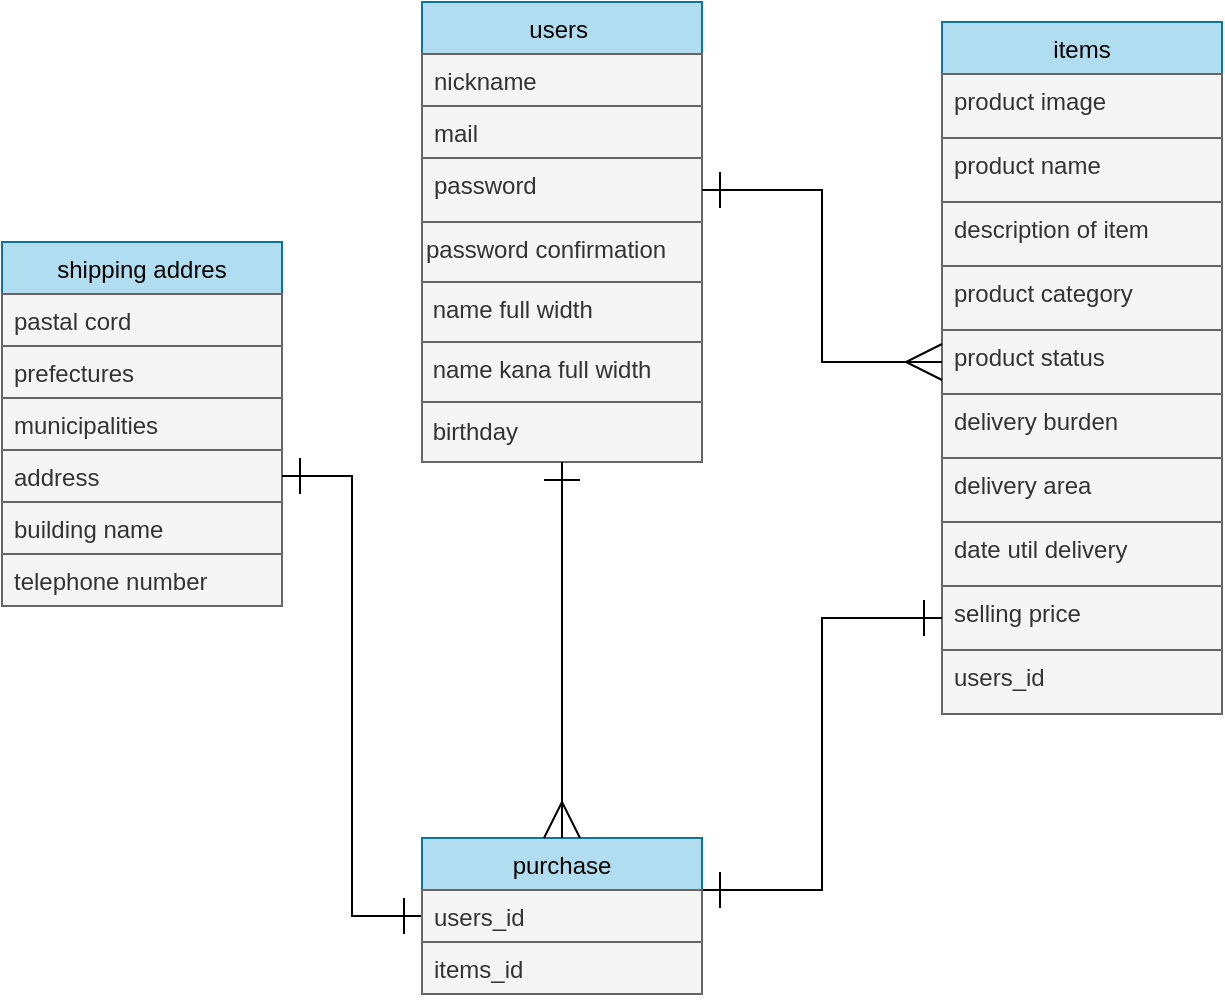 <mxfile>
    <diagram id="S7dG7ZVKHxRvgJCXx-Tz" name="ページ1">
        <mxGraphModel dx="717" dy="709" grid="1" gridSize="10" guides="1" tooltips="1" connect="1" arrows="1" fold="1" page="1" pageScale="1" pageWidth="827" pageHeight="1169" math="0" shadow="0">
            <root>
                <mxCell id="0"/>
                <mxCell id="1" parent="0"/>
                <mxCell id="2" value="users " style="swimlane;fontStyle=0;childLayout=stackLayout;horizontal=1;startSize=26;horizontalStack=0;resizeParent=1;resizeParentMax=0;resizeLast=0;collapsible=1;marginBottom=0;labelBackgroundColor=none;fillColor=#b1ddf0;strokeColor=#10739e;fontColor=#000000;" parent="1" vertex="1">
                    <mxGeometry x="260" y="150" width="140" height="110" as="geometry"/>
                </mxCell>
                <mxCell id="3" value="nickname" style="text;align=left;verticalAlign=top;spacingLeft=4;spacingRight=4;overflow=hidden;rotatable=0;points=[[0,0.5],[1,0.5]];portConstraint=eastwest;strokeColor=#666666;fillColor=#f5f5f5;fontColor=#333333;" parent="2" vertex="1">
                    <mxGeometry y="26" width="140" height="26" as="geometry"/>
                </mxCell>
                <mxCell id="4" value="mail" style="text;align=left;verticalAlign=top;spacingLeft=4;spacingRight=4;overflow=hidden;rotatable=0;points=[[0,0.5],[1,0.5]];portConstraint=eastwest;strokeColor=#666666;fillColor=#f5f5f5;fontColor=#333333;" parent="2" vertex="1">
                    <mxGeometry y="52" width="140" height="26" as="geometry"/>
                </mxCell>
                <mxCell id="5" value="password&#10;" style="text;strokeColor=#666666;align=left;verticalAlign=top;spacingLeft=4;spacingRight=4;overflow=hidden;rotatable=0;points=[[0,0.5],[1,0.5]];portConstraint=eastwest;fillColor=#f5f5f5;fontColor=#333333;" parent="2" vertex="1">
                    <mxGeometry y="78" width="140" height="32" as="geometry"/>
                </mxCell>
                <mxCell id="14" value="password confirmation" style="whiteSpace=wrap;html=1;strokeColor=#666666;align=left;verticalAlign=top;fillColor=#f5f5f5;fontColor=#333333;" parent="1" vertex="1">
                    <mxGeometry x="260" y="260" width="140" height="30" as="geometry"/>
                </mxCell>
                <mxCell id="15" value="&lt;div&gt;&lt;span&gt;&amp;nbsp;birthday&lt;/span&gt;&lt;/div&gt;" style="whiteSpace=wrap;html=1;strokeColor=#666666;align=left;fillColor=#f5f5f5;fontColor=#333333;" parent="1" vertex="1">
                    <mxGeometry x="260" y="350" width="140" height="30" as="geometry"/>
                </mxCell>
                <mxCell id="21" value="shipping addres" style="swimlane;fontStyle=0;childLayout=stackLayout;horizontal=1;startSize=26;horizontalStack=0;resizeParent=1;resizeParentMax=0;resizeLast=0;collapsible=1;marginBottom=0;labelBackgroundColor=none;fillColor=#b1ddf0;strokeColor=#10739e;fontColor=#000000;" parent="1" vertex="1">
                    <mxGeometry x="50" y="270" width="140" height="78" as="geometry"/>
                </mxCell>
                <mxCell id="22" value="pastal cord" style="text;align=left;verticalAlign=top;spacingLeft=4;spacingRight=4;overflow=hidden;rotatable=0;points=[[0,0.5],[1,0.5]];portConstraint=eastwest;strokeColor=#666666;fillColor=#f5f5f5;fontColor=#333333;" parent="21" vertex="1">
                    <mxGeometry y="26" width="140" height="26" as="geometry"/>
                </mxCell>
                <mxCell id="23" value="prefectures" style="text;align=left;verticalAlign=top;spacingLeft=4;spacingRight=4;overflow=hidden;rotatable=0;points=[[0,0.5],[1,0.5]];portConstraint=eastwest;strokeColor=#666666;fillColor=#f5f5f5;fontColor=#333333;" parent="21" vertex="1">
                    <mxGeometry y="52" width="140" height="26" as="geometry"/>
                </mxCell>
                <mxCell id="25" value="items" style="swimlane;fontStyle=0;childLayout=stackLayout;horizontal=1;startSize=26;horizontalStack=0;resizeParent=1;resizeParentMax=0;resizeLast=0;collapsible=1;marginBottom=0;labelBackgroundColor=none;fillColor=#b1ddf0;strokeColor=#10739e;fontColor=#000000;" parent="1" vertex="1">
                    <mxGeometry x="520" y="160" width="140" height="58" as="geometry"/>
                </mxCell>
                <mxCell id="29" value="product image" style="text;strokeColor=#666666;align=left;verticalAlign=top;spacingLeft=4;spacingRight=4;overflow=hidden;rotatable=0;points=[[0,0.5],[1,0.5]];portConstraint=eastwest;fillColor=#f5f5f5;fontColor=#333333;" parent="25" vertex="1">
                    <mxGeometry y="26" width="140" height="32" as="geometry"/>
                </mxCell>
                <mxCell id="28" value="product name" style="text;strokeColor=#666666;align=left;verticalAlign=top;spacingLeft=4;spacingRight=4;overflow=hidden;rotatable=0;points=[[0,0.5],[1,0.5]];portConstraint=eastwest;fillColor=#f5f5f5;fontColor=#333333;" parent="1" vertex="1">
                    <mxGeometry x="520" y="218" width="140" height="32" as="geometry"/>
                </mxCell>
                <mxCell id="30" value="description of item" style="text;strokeColor=#666666;align=left;verticalAlign=top;spacingLeft=4;spacingRight=4;overflow=hidden;rotatable=0;points=[[0,0.5],[1,0.5]];portConstraint=eastwest;fillColor=#f5f5f5;fontColor=#333333;" parent="1" vertex="1">
                    <mxGeometry x="520" y="250" width="140" height="32" as="geometry"/>
                </mxCell>
                <mxCell id="31" value="product category" style="text;strokeColor=#666666;align=left;verticalAlign=top;spacingLeft=4;spacingRight=4;overflow=hidden;rotatable=0;points=[[0,0.5],[1,0.5]];portConstraint=eastwest;fillColor=#f5f5f5;fontColor=#333333;" parent="1" vertex="1">
                    <mxGeometry x="520" y="282" width="140" height="32" as="geometry"/>
                </mxCell>
                <mxCell id="32" value="product status" style="text;strokeColor=#666666;align=left;verticalAlign=top;spacingLeft=4;spacingRight=4;overflow=hidden;rotatable=0;points=[[0,0.5],[1,0.5]];portConstraint=eastwest;fillColor=#f5f5f5;fontColor=#333333;" parent="1" vertex="1">
                    <mxGeometry x="520" y="314" width="140" height="32" as="geometry"/>
                </mxCell>
                <mxCell id="33" value="delivery burden" style="text;strokeColor=#666666;align=left;verticalAlign=top;spacingLeft=4;spacingRight=4;overflow=hidden;rotatable=0;points=[[0,0.5],[1,0.5]];portConstraint=eastwest;fillColor=#f5f5f5;fontColor=#333333;" parent="1" vertex="1">
                    <mxGeometry x="520" y="346" width="140" height="32" as="geometry"/>
                </mxCell>
                <mxCell id="34" value="delivery area" style="text;strokeColor=#666666;align=left;verticalAlign=top;spacingLeft=4;spacingRight=4;overflow=hidden;rotatable=0;points=[[0,0.5],[1,0.5]];portConstraint=eastwest;fillColor=#f5f5f5;fontColor=#333333;" parent="1" vertex="1">
                    <mxGeometry x="520" y="378" width="140" height="32" as="geometry"/>
                </mxCell>
                <mxCell id="35" value="date util delivery" style="text;strokeColor=#666666;align=left;verticalAlign=top;spacingLeft=4;spacingRight=4;overflow=hidden;rotatable=0;points=[[0,0.5],[1,0.5]];portConstraint=eastwest;fillColor=#f5f5f5;fontColor=#333333;" parent="1" vertex="1">
                    <mxGeometry x="520" y="410" width="140" height="32" as="geometry"/>
                </mxCell>
                <mxCell id="36" value="selling price" style="text;strokeColor=#666666;align=left;verticalAlign=top;spacingLeft=4;spacingRight=4;overflow=hidden;rotatable=0;points=[[0,0.5],[1,0.5]];portConstraint=eastwest;fillColor=#f5f5f5;fontColor=#333333;" parent="1" vertex="1">
                    <mxGeometry x="520" y="442" width="140" height="32" as="geometry"/>
                </mxCell>
                <mxCell id="49" style="edgeStyle=orthogonalEdgeStyle;rounded=0;orthogonalLoop=1;jettySize=auto;html=1;exitX=1;exitY=0.5;exitDx=0;exitDy=0;entryX=0;entryY=0.5;entryDx=0;entryDy=0;fontColor=#000000;strokeColor=none;" parent="1" source="40" target="36" edge="1">
                    <mxGeometry relative="1" as="geometry">
                        <Array as="points">
                            <mxPoint x="490" y="458"/>
                            <mxPoint x="490" y="458"/>
                        </Array>
                    </mxGeometry>
                </mxCell>
                <mxCell id="64" style="edgeStyle=orthogonalEdgeStyle;rounded=0;orthogonalLoop=1;jettySize=auto;html=1;exitX=1;exitY=0.5;exitDx=0;exitDy=0;entryX=0;entryY=0.5;entryDx=0;entryDy=0;fontColor=#000000;startArrow=ERone;startFill=0;endArrow=ERone;endFill=0;startSize=16;endSize=16;targetPerimeterSpacing=0;" parent="1" source="40" target="36" edge="1">
                    <mxGeometry relative="1" as="geometry"/>
                </mxCell>
                <mxCell id="40" value="purchase" style="swimlane;fontStyle=0;childLayout=stackLayout;horizontal=1;startSize=26;horizontalStack=0;resizeParent=1;resizeParentMax=0;resizeLast=0;collapsible=1;marginBottom=0;labelBackgroundColor=none;fillColor=#b1ddf0;strokeColor=#10739e;fontColor=#000000;" parent="1" vertex="1">
                    <mxGeometry x="260" y="568" width="140" height="52" as="geometry"/>
                </mxCell>
                <mxCell id="43" value="municipalities" style="text;align=left;verticalAlign=top;spacingLeft=4;spacingRight=4;overflow=hidden;rotatable=0;points=[[0,0.5],[1,0.5]];portConstraint=eastwest;strokeColor=#666666;fillColor=#f5f5f5;fontColor=#333333;" parent="1" vertex="1">
                    <mxGeometry x="50" y="348" width="140" height="26" as="geometry"/>
                </mxCell>
                <mxCell id="44" value="address" style="text;align=left;verticalAlign=top;spacingLeft=4;spacingRight=4;overflow=hidden;rotatable=0;points=[[0,0.5],[1,0.5]];portConstraint=eastwest;strokeColor=#666666;fillColor=#f5f5f5;fontColor=#333333;" parent="1" vertex="1">
                    <mxGeometry x="50" y="374" width="140" height="26" as="geometry"/>
                </mxCell>
                <mxCell id="46" value="building name" style="text;align=left;verticalAlign=top;spacingLeft=4;spacingRight=4;overflow=hidden;rotatable=0;points=[[0,0.5],[1,0.5]];portConstraint=eastwest;strokeColor=#666666;fillColor=#f5f5f5;fontColor=#333333;" parent="1" vertex="1">
                    <mxGeometry x="50" y="400" width="140" height="26" as="geometry"/>
                </mxCell>
                <mxCell id="47" value="telephone number" style="text;align=left;verticalAlign=top;spacingLeft=4;spacingRight=4;overflow=hidden;rotatable=0;points=[[0,0.5],[1,0.5]];portConstraint=eastwest;strokeColor=#666666;fillColor=#f5f5f5;fontColor=#333333;" parent="1" vertex="1">
                    <mxGeometry x="50" y="426" width="140" height="26" as="geometry"/>
                </mxCell>
                <mxCell id="60" style="edgeStyle=orthogonalEdgeStyle;rounded=0;orthogonalLoop=1;jettySize=auto;html=1;exitX=1;exitY=0.5;exitDx=0;exitDy=0;fontColor=#000000;startArrow=ERone;startFill=0;endArrow=ERmany;endFill=0;targetPerimeterSpacing=0;endSize=16;entryX=0;entryY=0.5;entryDx=0;entryDy=0;startSize=16;" parent="1" source="5" target="32" edge="1">
                    <mxGeometry relative="1" as="geometry">
                        <mxPoint x="510" y="330" as="targetPoint"/>
                        <Array as="points">
                            <mxPoint x="460" y="244"/>
                            <mxPoint x="460" y="330"/>
                        </Array>
                    </mxGeometry>
                </mxCell>
                <mxCell id="61" style="edgeStyle=orthogonalEdgeStyle;rounded=0;orthogonalLoop=1;jettySize=auto;html=1;exitX=0.5;exitY=1;exitDx=0;exitDy=0;fontColor=#000000;startArrow=ERone;startFill=0;endArrow=ERmany;endFill=0;targetPerimeterSpacing=0;endSize=16;entryX=0.5;entryY=0;entryDx=0;entryDy=0;startSize=16;" parent="1" source="15" target="40" edge="1">
                    <mxGeometry relative="1" as="geometry">
                        <mxPoint x="310" y="356" as="sourcePoint"/>
                        <mxPoint x="430" y="442" as="targetPoint"/>
                        <Array as="points">
                            <mxPoint x="330" y="390"/>
                            <mxPoint x="330" y="390"/>
                        </Array>
                    </mxGeometry>
                </mxCell>
                <mxCell id="63" style="edgeStyle=orthogonalEdgeStyle;rounded=0;orthogonalLoop=1;jettySize=auto;html=1;exitX=0;exitY=0.5;exitDx=0;exitDy=0;fontColor=#000000;startArrow=ERone;startFill=0;endArrow=ERone;endFill=0;startSize=16;endSize=16;targetPerimeterSpacing=0;entryX=1;entryY=0.5;entryDx=0;entryDy=0;" parent="1" source="41" target="44" edge="1">
                    <mxGeometry relative="1" as="geometry">
                        <mxPoint x="200" y="370" as="targetPoint"/>
                    </mxGeometry>
                </mxCell>
                <mxCell id="66" value="users_id" style="text;strokeColor=#666666;align=left;verticalAlign=top;spacingLeft=4;spacingRight=4;overflow=hidden;rotatable=0;points=[[0,0.5],[1,0.5]];portConstraint=eastwest;fillColor=#f5f5f5;fontColor=#333333;" parent="1" vertex="1">
                    <mxGeometry x="520" y="474" width="140" height="32" as="geometry"/>
                </mxCell>
                <mxCell id="67" value="&amp;nbsp;name full width" style="whiteSpace=wrap;html=1;strokeColor=#666666;align=left;verticalAlign=top;fillColor=#f5f5f5;fontColor=#333333;" vertex="1" parent="1">
                    <mxGeometry x="260" y="290" width="140" height="30" as="geometry"/>
                </mxCell>
                <mxCell id="68" value="&amp;nbsp;name kana full width" style="whiteSpace=wrap;html=1;strokeColor=#666666;align=left;verticalAlign=top;fillColor=#f5f5f5;fontColor=#333333;" vertex="1" parent="1">
                    <mxGeometry x="260" y="320" width="140" height="30" as="geometry"/>
                </mxCell>
                <mxCell id="42" value="items_id" style="text;align=left;verticalAlign=top;spacingLeft=4;spacingRight=4;overflow=hidden;rotatable=0;points=[[0,0.5],[1,0.5]];portConstraint=eastwest;strokeColor=#666666;fillColor=#f5f5f5;fontColor=#333333;" parent="1" vertex="1">
                    <mxGeometry x="260" y="620" width="140" height="26" as="geometry"/>
                </mxCell>
                <mxCell id="41" value="users_id" style="text;align=left;verticalAlign=top;spacingLeft=4;spacingRight=4;overflow=hidden;rotatable=0;points=[[0,0.5],[1,0.5]];portConstraint=eastwest;strokeColor=#666666;fillColor=#f5f5f5;fontColor=#333333;" parent="1" vertex="1">
                    <mxGeometry x="260" y="594" width="140" height="26" as="geometry"/>
                </mxCell>
            </root>
        </mxGraphModel>
    </diagram>
</mxfile>